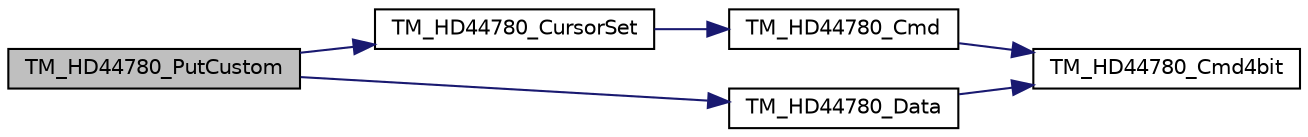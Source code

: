 digraph "TM_HD44780_PutCustom"
{
  edge [fontname="Helvetica",fontsize="10",labelfontname="Helvetica",labelfontsize="10"];
  node [fontname="Helvetica",fontsize="10",shape=record];
  rankdir="LR";
  Node49 [label="TM_HD44780_PutCustom",height=0.2,width=0.4,color="black", fillcolor="grey75", style="filled", fontcolor="black"];
  Node49 -> Node50 [color="midnightblue",fontsize="10",style="solid"];
  Node50 [label="TM_HD44780_CursorSet",height=0.2,width=0.4,color="black", fillcolor="white", style="filled",URL="$tm__stm32__hd44780_8c.html#abcaf0ff9d0849704ada40f5bae48d8d6"];
  Node50 -> Node51 [color="midnightblue",fontsize="10",style="solid"];
  Node51 [label="TM_HD44780_Cmd",height=0.2,width=0.4,color="black", fillcolor="white", style="filled",URL="$tm__stm32__hd44780_8c.html#a30113cce4f8555e95bc37e01867595bc"];
  Node51 -> Node52 [color="midnightblue",fontsize="10",style="solid"];
  Node52 [label="TM_HD44780_Cmd4bit",height=0.2,width=0.4,color="black", fillcolor="white", style="filled",URL="$tm__stm32__hd44780_8c.html#a746bc8ebfeae9d56bc4250bb5f7a7d01"];
  Node49 -> Node53 [color="midnightblue",fontsize="10",style="solid"];
  Node53 [label="TM_HD44780_Data",height=0.2,width=0.4,color="black", fillcolor="white", style="filled",URL="$tm__stm32__hd44780_8c.html#a441c3f2a02ba6c6f29ace36b1bd8bf2b"];
  Node53 -> Node52 [color="midnightblue",fontsize="10",style="solid"];
}
